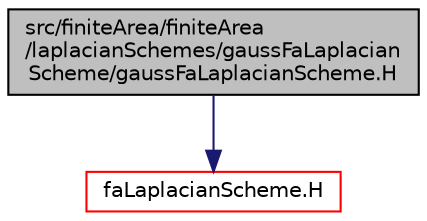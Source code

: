 digraph "src/finiteArea/finiteArea/laplacianSchemes/gaussFaLaplacianScheme/gaussFaLaplacianScheme.H"
{
  bgcolor="transparent";
  edge [fontname="Helvetica",fontsize="10",labelfontname="Helvetica",labelfontsize="10"];
  node [fontname="Helvetica",fontsize="10",shape=record];
  Node1 [label="src/finiteArea/finiteArea\l/laplacianSchemes/gaussFaLaplacian\lScheme/gaussFaLaplacianScheme.H",height=0.2,width=0.4,color="black", fillcolor="grey75", style="filled" fontcolor="black"];
  Node1 -> Node2 [color="midnightblue",fontsize="10",style="solid",fontname="Helvetica"];
  Node2 [label="faLaplacianScheme.H",height=0.2,width=0.4,color="red",URL="$faLaplacianScheme_8H.html"];
}
